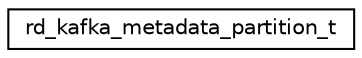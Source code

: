 digraph "Graphical Class Hierarchy"
{
  edge [fontname="Helvetica",fontsize="10",labelfontname="Helvetica",labelfontsize="10"];
  node [fontname="Helvetica",fontsize="10",shape=record];
  rankdir="LR";
  Node1 [label="rd_kafka_metadata_partition_t",height=0.2,width=0.4,color="black", fillcolor="white", style="filled",URL="$structrd__kafka__metadata__partition__t.html"];
}
